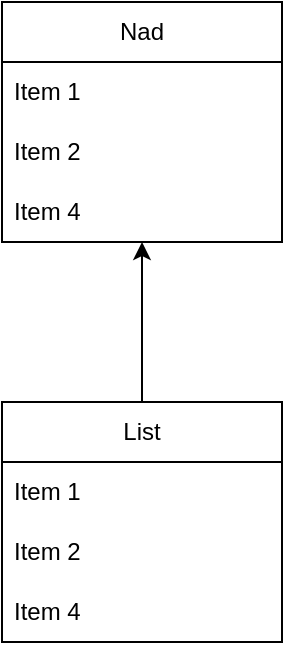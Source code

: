 <mxfile version="24.1.0" type="github">
  <diagram name="Page-1" id="efa7a0a1-bf9b-a30e-e6df-94a7791c09e9">
    <mxGraphModel dx="1250" dy="477" grid="1" gridSize="10" guides="1" tooltips="1" connect="1" arrows="1" fold="1" page="1" pageScale="1" pageWidth="826" pageHeight="1169" background="none" math="0" shadow="0">
      <root>
        <mxCell id="0" />
        <mxCell id="1" parent="0" />
        <mxCell id="JyvJ4Q7TQRsDwH-Dxuy6-122" value="" style="edgeStyle=orthogonalEdgeStyle;rounded=0;orthogonalLoop=1;jettySize=auto;html=1;" edge="1" parent="1" source="JyvJ4Q7TQRsDwH-Dxuy6-114" target="JyvJ4Q7TQRsDwH-Dxuy6-118">
          <mxGeometry relative="1" as="geometry" />
        </mxCell>
        <mxCell id="JyvJ4Q7TQRsDwH-Dxuy6-114" value="List" style="swimlane;fontStyle=0;childLayout=stackLayout;horizontal=1;startSize=30;horizontalStack=0;resizeParent=1;resizeParentMax=0;resizeLast=0;collapsible=1;marginBottom=0;whiteSpace=wrap;html=1;" vertex="1" parent="1">
          <mxGeometry x="530" y="610" width="140" height="120" as="geometry">
            <mxRectangle x="530" y="610" width="60" height="30" as="alternateBounds" />
          </mxGeometry>
        </mxCell>
        <mxCell id="JyvJ4Q7TQRsDwH-Dxuy6-115" value="Item 1" style="text;strokeColor=none;fillColor=none;align=left;verticalAlign=middle;spacingLeft=4;spacingRight=4;overflow=hidden;points=[[0,0.5],[1,0.5]];portConstraint=eastwest;rotatable=0;whiteSpace=wrap;html=1;" vertex="1" parent="JyvJ4Q7TQRsDwH-Dxuy6-114">
          <mxGeometry y="30" width="140" height="30" as="geometry" />
        </mxCell>
        <mxCell id="JyvJ4Q7TQRsDwH-Dxuy6-116" value="Item 2" style="text;strokeColor=none;fillColor=none;align=left;verticalAlign=middle;spacingLeft=4;spacingRight=4;overflow=hidden;points=[[0,0.5],[1,0.5]];portConstraint=eastwest;rotatable=0;whiteSpace=wrap;html=1;" vertex="1" parent="JyvJ4Q7TQRsDwH-Dxuy6-114">
          <mxGeometry y="60" width="140" height="30" as="geometry" />
        </mxCell>
        <mxCell id="JyvJ4Q7TQRsDwH-Dxuy6-117" value="Item 4" style="text;strokeColor=none;fillColor=none;align=left;verticalAlign=middle;spacingLeft=4;spacingRight=4;overflow=hidden;points=[[0,0.5],[1,0.5]];portConstraint=eastwest;rotatable=0;whiteSpace=wrap;html=1;" vertex="1" parent="JyvJ4Q7TQRsDwH-Dxuy6-114">
          <mxGeometry y="90" width="140" height="30" as="geometry" />
        </mxCell>
        <mxCell id="JyvJ4Q7TQRsDwH-Dxuy6-118" value="Nad" style="swimlane;fontStyle=0;childLayout=stackLayout;horizontal=1;startSize=30;horizontalStack=0;resizeParent=1;resizeParentMax=0;resizeLast=0;collapsible=1;marginBottom=0;whiteSpace=wrap;html=1;" vertex="1" parent="1">
          <mxGeometry x="530" y="410" width="140" height="120" as="geometry">
            <mxRectangle x="530" y="610" width="60" height="30" as="alternateBounds" />
          </mxGeometry>
        </mxCell>
        <mxCell id="JyvJ4Q7TQRsDwH-Dxuy6-119" value="Item 1" style="text;strokeColor=none;fillColor=none;align=left;verticalAlign=middle;spacingLeft=4;spacingRight=4;overflow=hidden;points=[[0,0.5],[1,0.5]];portConstraint=eastwest;rotatable=0;whiteSpace=wrap;html=1;" vertex="1" parent="JyvJ4Q7TQRsDwH-Dxuy6-118">
          <mxGeometry y="30" width="140" height="30" as="geometry" />
        </mxCell>
        <mxCell id="JyvJ4Q7TQRsDwH-Dxuy6-120" value="Item 2" style="text;strokeColor=none;fillColor=none;align=left;verticalAlign=middle;spacingLeft=4;spacingRight=4;overflow=hidden;points=[[0,0.5],[1,0.5]];portConstraint=eastwest;rotatable=0;whiteSpace=wrap;html=1;" vertex="1" parent="JyvJ4Q7TQRsDwH-Dxuy6-118">
          <mxGeometry y="60" width="140" height="30" as="geometry" />
        </mxCell>
        <mxCell id="JyvJ4Q7TQRsDwH-Dxuy6-121" value="Item 4" style="text;strokeColor=none;fillColor=none;align=left;verticalAlign=middle;spacingLeft=4;spacingRight=4;overflow=hidden;points=[[0,0.5],[1,0.5]];portConstraint=eastwest;rotatable=0;whiteSpace=wrap;html=1;" vertex="1" parent="JyvJ4Q7TQRsDwH-Dxuy6-118">
          <mxGeometry y="90" width="140" height="30" as="geometry" />
        </mxCell>
      </root>
    </mxGraphModel>
  </diagram>
</mxfile>
